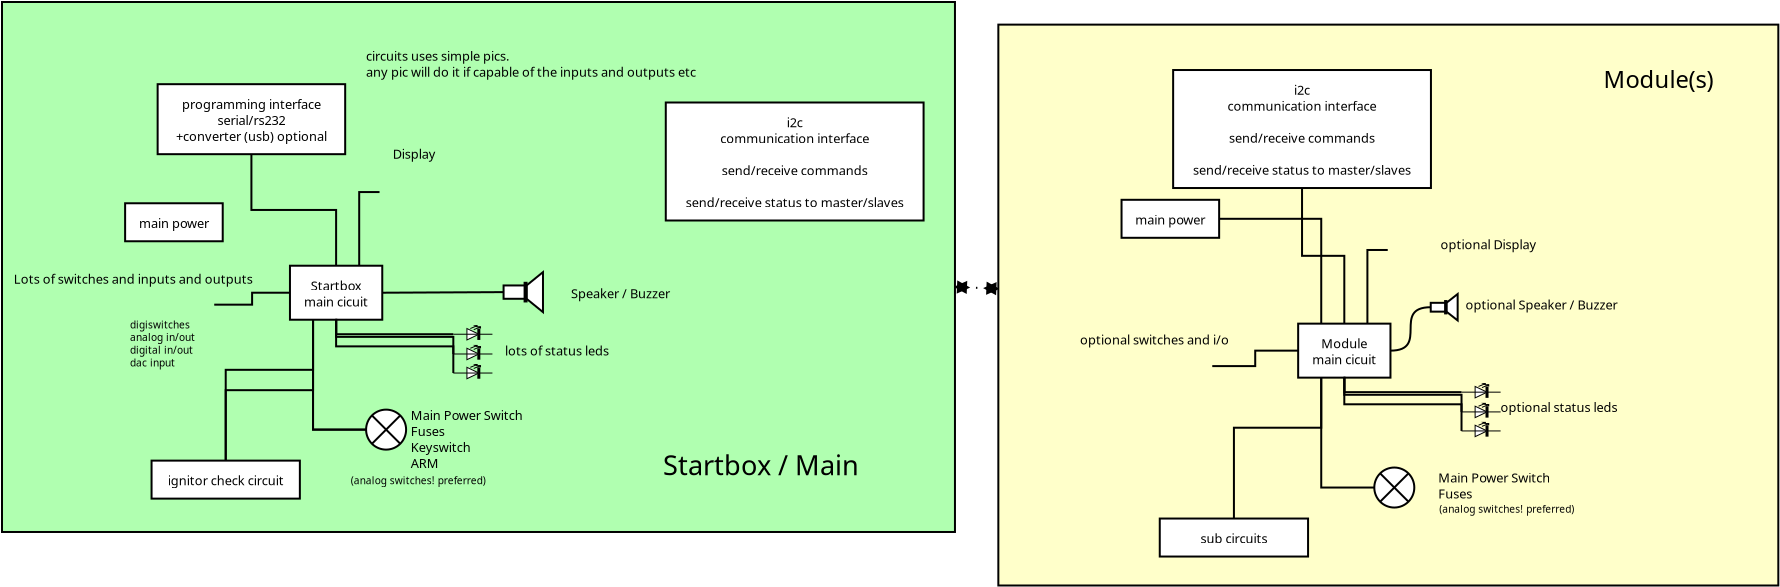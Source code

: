<?xml version="1.0" encoding="UTF-8"?>
<dia:diagram xmlns:dia="http://www.lysator.liu.se/~alla/dia/">
  <dia:layer name="Background" visible="true" active="true">
    <dia:group>
      <dia:object type="Standard - Line" version="0" id="O0">
        <dia:attribute name="obj_pos">
          <dia:point val="56.339,19.023"/>
        </dia:attribute>
        <dia:attribute name="obj_bb">
          <dia:rectangle val="56.227,18.625;58.52,19.508"/>
        </dia:attribute>
        <dia:attribute name="conn_endpoints">
          <dia:point val="56.339,19.023"/>
          <dia:point val="58.408,19.11"/>
        </dia:attribute>
        <dia:attribute name="numcp">
          <dia:int val="1"/>
        </dia:attribute>
        <dia:attribute name="start_arrow">
          <dia:enum val="11"/>
        </dia:attribute>
        <dia:attribute name="start_arrow_length">
          <dia:real val="0.5"/>
        </dia:attribute>
        <dia:attribute name="start_arrow_width">
          <dia:real val="0.5"/>
        </dia:attribute>
        <dia:attribute name="end_arrow">
          <dia:enum val="11"/>
        </dia:attribute>
        <dia:attribute name="end_arrow_length">
          <dia:real val="0.5"/>
        </dia:attribute>
        <dia:attribute name="end_arrow_width">
          <dia:real val="0.5"/>
        </dia:attribute>
      </dia:object>
      <dia:group>
        <dia:object type="Standard - Box" version="0" id="O1">
          <dia:attribute name="obj_pos">
            <dia:point val="8.64,4.775"/>
          </dia:attribute>
          <dia:attribute name="obj_bb">
            <dia:rectangle val="8.59,4.725;56.338,31.324"/>
          </dia:attribute>
          <dia:attribute name="elem_corner">
            <dia:point val="8.64,4.775"/>
          </dia:attribute>
          <dia:attribute name="elem_width">
            <dia:real val="47.648"/>
          </dia:attribute>
          <dia:attribute name="elem_height">
            <dia:real val="26.499"/>
          </dia:attribute>
          <dia:attribute name="border_width">
            <dia:real val="0.1"/>
          </dia:attribute>
          <dia:attribute name="inner_color">
            <dia:color val="#b0ffb0"/>
          </dia:attribute>
          <dia:attribute name="show_background">
            <dia:boolean val="true"/>
          </dia:attribute>
        </dia:object>
        <dia:object type="Flowchart - Box" version="0" id="O2">
          <dia:attribute name="obj_pos">
            <dia:point val="23.038,17.961"/>
          </dia:attribute>
          <dia:attribute name="obj_bb">
            <dia:rectangle val="22.988,17.911;27.703,20.711"/>
          </dia:attribute>
          <dia:attribute name="elem_corner">
            <dia:point val="23.038,17.961"/>
          </dia:attribute>
          <dia:attribute name="elem_width">
            <dia:real val="4.615"/>
          </dia:attribute>
          <dia:attribute name="elem_height">
            <dia:real val="2.7"/>
          </dia:attribute>
          <dia:attribute name="show_background">
            <dia:boolean val="true"/>
          </dia:attribute>
          <dia:attribute name="padding">
            <dia:real val="0.5"/>
          </dia:attribute>
          <dia:attribute name="text">
            <dia:composite type="text">
              <dia:attribute name="string">
                <dia:string>#Startbox
main cicuit#</dia:string>
              </dia:attribute>
              <dia:attribute name="font">
                <dia:font family="sans" style="0" name="Helvetica"/>
              </dia:attribute>
              <dia:attribute name="height">
                <dia:real val="0.8"/>
              </dia:attribute>
              <dia:attribute name="pos">
                <dia:point val="25.346,19.106"/>
              </dia:attribute>
              <dia:attribute name="color">
                <dia:color val="#000000"/>
              </dia:attribute>
              <dia:attribute name="alignment">
                <dia:enum val="1"/>
              </dia:attribute>
            </dia:composite>
          </dia:attribute>
        </dia:object>
        <dia:object type="Circuit - Speaker (European)" version="1" id="O3">
          <dia:attribute name="obj_pos">
            <dia:point val="33.719,18.281"/>
          </dia:attribute>
          <dia:attribute name="obj_bb">
            <dia:rectangle val="33.669,18.176;35.739,20.386"/>
          </dia:attribute>
          <dia:attribute name="meta">
            <dia:composite type="dict"/>
          </dia:attribute>
          <dia:attribute name="elem_corner">
            <dia:point val="33.719,18.281"/>
          </dia:attribute>
          <dia:attribute name="elem_width">
            <dia:real val="1.97"/>
          </dia:attribute>
          <dia:attribute name="elem_height">
            <dia:real val="2"/>
          </dia:attribute>
          <dia:attribute name="line_width">
            <dia:real val="0.1"/>
          </dia:attribute>
          <dia:attribute name="line_colour">
            <dia:color val="#000000"/>
          </dia:attribute>
          <dia:attribute name="fill_colour">
            <dia:color val="#ffffff"/>
          </dia:attribute>
          <dia:attribute name="show_background">
            <dia:boolean val="true"/>
          </dia:attribute>
          <dia:attribute name="line_style">
            <dia:enum val="0"/>
            <dia:real val="1"/>
          </dia:attribute>
          <dia:attribute name="flip_horizontal">
            <dia:boolean val="false"/>
          </dia:attribute>
          <dia:attribute name="flip_vertical">
            <dia:boolean val="false"/>
          </dia:attribute>
          <dia:attribute name="subscale">
            <dia:real val="1"/>
          </dia:attribute>
        </dia:object>
        <dia:group>
          <dia:object type="Electronic - led_display" version="1" id="O4">
            <dia:attribute name="obj_pos">
              <dia:point val="32.415,13.139"/>
            </dia:attribute>
            <dia:attribute name="obj_bb">
              <dia:rectangle val="32.365,13.089;33.683,15.19"/>
            </dia:attribute>
            <dia:attribute name="meta">
              <dia:composite type="dict"/>
            </dia:attribute>
            <dia:attribute name="elem_corner">
              <dia:point val="32.415,13.139"/>
            </dia:attribute>
            <dia:attribute name="elem_width">
              <dia:real val="1.218"/>
            </dia:attribute>
            <dia:attribute name="elem_height">
              <dia:real val="2"/>
            </dia:attribute>
            <dia:attribute name="line_width">
              <dia:real val="0.1"/>
            </dia:attribute>
            <dia:attribute name="line_colour">
              <dia:color val="#000000"/>
            </dia:attribute>
            <dia:attribute name="fill_colour">
              <dia:color val="#ffffff"/>
            </dia:attribute>
            <dia:attribute name="show_background">
              <dia:boolean val="true"/>
            </dia:attribute>
            <dia:attribute name="line_style">
              <dia:enum val="0"/>
              <dia:real val="1"/>
            </dia:attribute>
            <dia:attribute name="flip_horizontal">
              <dia:boolean val="false"/>
            </dia:attribute>
            <dia:attribute name="flip_vertical">
              <dia:boolean val="false"/>
            </dia:attribute>
            <dia:attribute name="subscale">
              <dia:real val="1"/>
            </dia:attribute>
          </dia:object>
          <dia:object type="Electronic - led_display" version="1" id="O5">
            <dia:attribute name="obj_pos">
              <dia:point val="30.963,13.139"/>
            </dia:attribute>
            <dia:attribute name="obj_bb">
              <dia:rectangle val="30.913,13.089;32.231,15.19"/>
            </dia:attribute>
            <dia:attribute name="meta">
              <dia:composite type="dict"/>
            </dia:attribute>
            <dia:attribute name="elem_corner">
              <dia:point val="30.963,13.139"/>
            </dia:attribute>
            <dia:attribute name="elem_width">
              <dia:real val="1.218"/>
            </dia:attribute>
            <dia:attribute name="elem_height">
              <dia:real val="2.0"/>
            </dia:attribute>
            <dia:attribute name="line_width">
              <dia:real val="0.1"/>
            </dia:attribute>
            <dia:attribute name="line_colour">
              <dia:color val="#000000"/>
            </dia:attribute>
            <dia:attribute name="fill_colour">
              <dia:color val="#ffffff"/>
            </dia:attribute>
            <dia:attribute name="show_background">
              <dia:boolean val="true"/>
            </dia:attribute>
            <dia:attribute name="line_style">
              <dia:enum val="0"/>
              <dia:real val="1"/>
            </dia:attribute>
            <dia:attribute name="flip_horizontal">
              <dia:boolean val="false"/>
            </dia:attribute>
            <dia:attribute name="flip_vertical">
              <dia:boolean val="false"/>
            </dia:attribute>
            <dia:attribute name="subscale">
              <dia:real val="1"/>
            </dia:attribute>
          </dia:object>
          <dia:object type="Electronic - led_display" version="1" id="O6">
            <dia:attribute name="obj_pos">
              <dia:point val="28.925,13.139"/>
            </dia:attribute>
            <dia:attribute name="obj_bb">
              <dia:rectangle val="28.875,13.089;30.194,15.19"/>
            </dia:attribute>
            <dia:attribute name="meta">
              <dia:composite type="dict"/>
            </dia:attribute>
            <dia:attribute name="elem_corner">
              <dia:point val="28.925,13.139"/>
            </dia:attribute>
            <dia:attribute name="elem_width">
              <dia:real val="1.218"/>
            </dia:attribute>
            <dia:attribute name="elem_height">
              <dia:real val="2"/>
            </dia:attribute>
            <dia:attribute name="line_width">
              <dia:real val="0.1"/>
            </dia:attribute>
            <dia:attribute name="line_colour">
              <dia:color val="#000000"/>
            </dia:attribute>
            <dia:attribute name="fill_colour">
              <dia:color val="#ffffff"/>
            </dia:attribute>
            <dia:attribute name="show_background">
              <dia:boolean val="true"/>
            </dia:attribute>
            <dia:attribute name="line_style">
              <dia:enum val="0"/>
              <dia:real val="1"/>
            </dia:attribute>
            <dia:attribute name="flip_horizontal">
              <dia:boolean val="false"/>
            </dia:attribute>
            <dia:attribute name="flip_vertical">
              <dia:boolean val="false"/>
            </dia:attribute>
            <dia:attribute name="subscale">
              <dia:real val="1"/>
            </dia:attribute>
          </dia:object>
          <dia:object type="Electronic - led_display" version="1" id="O7">
            <dia:attribute name="obj_pos">
              <dia:point val="27.458,13.162"/>
            </dia:attribute>
            <dia:attribute name="obj_bb">
              <dia:rectangle val="27.408,13.113;28.726,15.213"/>
            </dia:attribute>
            <dia:attribute name="meta">
              <dia:composite type="dict"/>
            </dia:attribute>
            <dia:attribute name="elem_corner">
              <dia:point val="27.458,13.162"/>
            </dia:attribute>
            <dia:attribute name="elem_width">
              <dia:real val="1.218"/>
            </dia:attribute>
            <dia:attribute name="elem_height">
              <dia:real val="2.0"/>
            </dia:attribute>
            <dia:attribute name="line_width">
              <dia:real val="0.1"/>
            </dia:attribute>
            <dia:attribute name="line_colour">
              <dia:color val="#000000"/>
            </dia:attribute>
            <dia:attribute name="fill_colour">
              <dia:color val="#ffffff"/>
            </dia:attribute>
            <dia:attribute name="show_background">
              <dia:boolean val="true"/>
            </dia:attribute>
            <dia:attribute name="line_style">
              <dia:enum val="0"/>
              <dia:real val="1"/>
            </dia:attribute>
            <dia:attribute name="flip_horizontal">
              <dia:boolean val="false"/>
            </dia:attribute>
            <dia:attribute name="flip_vertical">
              <dia:boolean val="false"/>
            </dia:attribute>
            <dia:attribute name="subscale">
              <dia:real val="1"/>
            </dia:attribute>
          </dia:object>
        </dia:group>
        <dia:object type="Standard - ZigZagLine" version="1" id="O8">
          <dia:attribute name="obj_pos">
            <dia:point val="26.5,17.961"/>
          </dia:attribute>
          <dia:attribute name="obj_bb">
            <dia:rectangle val="26.45,14.213;27.517,18.011"/>
          </dia:attribute>
          <dia:attribute name="orth_points">
            <dia:point val="26.5,17.961"/>
            <dia:point val="26.5,14.278"/>
            <dia:point val="27.467,14.278"/>
            <dia:point val="27.467,14.262"/>
          </dia:attribute>
          <dia:attribute name="orth_orient">
            <dia:enum val="1"/>
            <dia:enum val="0"/>
            <dia:enum val="1"/>
          </dia:attribute>
          <dia:attribute name="autorouting">
            <dia:boolean val="false"/>
          </dia:attribute>
          <dia:connections>
            <dia:connection handle="0" to="O2" connection="3"/>
          </dia:connections>
        </dia:object>
        <dia:object type="Standard - BezierLine" version="0" id="O9">
          <dia:attribute name="obj_pos">
            <dia:point val="33.719,19.281"/>
          </dia:attribute>
          <dia:attribute name="obj_bb">
            <dia:rectangle val="27.603,19.231;33.769,19.361"/>
          </dia:attribute>
          <dia:attribute name="bez_points">
            <dia:point val="33.719,19.281"/>
            <dia:point val="31.739,19.281"/>
            <dia:point val="29.634,19.311"/>
            <dia:point val="27.653,19.311"/>
          </dia:attribute>
          <dia:attribute name="corner_types">
            <dia:enum val="0"/>
            <dia:enum val="0"/>
          </dia:attribute>
          <dia:connections>
            <dia:connection handle="0" to="O3" connection="2"/>
            <dia:connection handle="3" to="O2" connection="8"/>
          </dia:connections>
        </dia:object>
        <dia:group>
          <dia:object type="Circuit - Horizontal Led (European)" version="1" id="O10">
            <dia:attribute name="obj_pos">
              <dia:point val="31.206,20.959"/>
            </dia:attribute>
            <dia:attribute name="obj_bb">
              <dia:rectangle val="31.206,20.923;33.161,21.711"/>
            </dia:attribute>
            <dia:attribute name="meta">
              <dia:composite type="dict"/>
            </dia:attribute>
            <dia:attribute name="elem_corner">
              <dia:point val="31.206,20.959"/>
            </dia:attribute>
            <dia:attribute name="elem_width">
              <dia:real val="1.955"/>
            </dia:attribute>
            <dia:attribute name="elem_height">
              <dia:real val="0.713"/>
            </dia:attribute>
            <dia:attribute name="line_width">
              <dia:real val="0.05"/>
            </dia:attribute>
            <dia:attribute name="line_colour">
              <dia:color val="#000000"/>
            </dia:attribute>
            <dia:attribute name="fill_colour">
              <dia:color val="#ffffff"/>
            </dia:attribute>
            <dia:attribute name="show_background">
              <dia:boolean val="true"/>
            </dia:attribute>
            <dia:attribute name="line_style">
              <dia:enum val="0"/>
              <dia:real val="1"/>
            </dia:attribute>
            <dia:attribute name="flip_horizontal">
              <dia:boolean val="false"/>
            </dia:attribute>
            <dia:attribute name="flip_vertical">
              <dia:boolean val="false"/>
            </dia:attribute>
            <dia:attribute name="subscale">
              <dia:real val="1"/>
            </dia:attribute>
          </dia:object>
          <dia:object type="Circuit - Horizontal Led (European)" version="1" id="O11">
            <dia:attribute name="obj_pos">
              <dia:point val="31.206,21.947"/>
            </dia:attribute>
            <dia:attribute name="obj_bb">
              <dia:rectangle val="31.206,21.912;33.161,22.7"/>
            </dia:attribute>
            <dia:attribute name="meta">
              <dia:composite type="dict"/>
            </dia:attribute>
            <dia:attribute name="elem_corner">
              <dia:point val="31.206,21.947"/>
            </dia:attribute>
            <dia:attribute name="elem_width">
              <dia:real val="1.955"/>
            </dia:attribute>
            <dia:attribute name="elem_height">
              <dia:real val="0.713"/>
            </dia:attribute>
            <dia:attribute name="line_width">
              <dia:real val="0.05"/>
            </dia:attribute>
            <dia:attribute name="line_colour">
              <dia:color val="#000000"/>
            </dia:attribute>
            <dia:attribute name="fill_colour">
              <dia:color val="#ffffff"/>
            </dia:attribute>
            <dia:attribute name="show_background">
              <dia:boolean val="true"/>
            </dia:attribute>
            <dia:attribute name="line_style">
              <dia:enum val="0"/>
              <dia:real val="1"/>
            </dia:attribute>
            <dia:attribute name="flip_horizontal">
              <dia:boolean val="false"/>
            </dia:attribute>
            <dia:attribute name="flip_vertical">
              <dia:boolean val="false"/>
            </dia:attribute>
            <dia:attribute name="subscale">
              <dia:real val="1"/>
            </dia:attribute>
          </dia:object>
          <dia:object type="Circuit - Horizontal Led (European)" version="1" id="O12">
            <dia:attribute name="obj_pos">
              <dia:point val="31.206,22.899"/>
            </dia:attribute>
            <dia:attribute name="obj_bb">
              <dia:rectangle val="31.206,22.863;33.161,23.651"/>
            </dia:attribute>
            <dia:attribute name="meta">
              <dia:composite type="dict"/>
            </dia:attribute>
            <dia:attribute name="elem_corner">
              <dia:point val="31.206,22.899"/>
            </dia:attribute>
            <dia:attribute name="elem_width">
              <dia:real val="1.955"/>
            </dia:attribute>
            <dia:attribute name="elem_height">
              <dia:real val="0.713"/>
            </dia:attribute>
            <dia:attribute name="line_width">
              <dia:real val="0.05"/>
            </dia:attribute>
            <dia:attribute name="line_colour">
              <dia:color val="#000000"/>
            </dia:attribute>
            <dia:attribute name="fill_colour">
              <dia:color val="#ffffff"/>
            </dia:attribute>
            <dia:attribute name="show_background">
              <dia:boolean val="true"/>
            </dia:attribute>
            <dia:attribute name="line_style">
              <dia:enum val="0"/>
              <dia:real val="1"/>
            </dia:attribute>
            <dia:attribute name="flip_horizontal">
              <dia:boolean val="false"/>
            </dia:attribute>
            <dia:attribute name="flip_vertical">
              <dia:boolean val="false"/>
            </dia:attribute>
            <dia:attribute name="subscale">
              <dia:real val="1"/>
            </dia:attribute>
          </dia:object>
        </dia:group>
        <dia:object type="Standard - ZigZagLine" version="1" id="O13">
          <dia:attribute name="obj_pos">
            <dia:point val="25.346,20.661"/>
          </dia:attribute>
          <dia:attribute name="obj_bb">
            <dia:rectangle val="25.296,20.611;31.256,22.425"/>
          </dia:attribute>
          <dia:attribute name="orth_points">
            <dia:point val="25.346,20.661"/>
            <dia:point val="25.346,21.518"/>
            <dia:point val="31.206,21.518"/>
            <dia:point val="31.206,22.375"/>
          </dia:attribute>
          <dia:attribute name="orth_orient">
            <dia:enum val="1"/>
            <dia:enum val="0"/>
            <dia:enum val="1"/>
          </dia:attribute>
          <dia:attribute name="autorouting">
            <dia:boolean val="true"/>
          </dia:attribute>
          <dia:connections>
            <dia:connection handle="0" to="O2" connection="13"/>
          </dia:connections>
        </dia:object>
        <dia:object type="Standard - ZigZagLine" version="1" id="O14">
          <dia:attribute name="obj_pos">
            <dia:point val="25.346,20.661"/>
          </dia:attribute>
          <dia:attribute name="obj_bb">
            <dia:rectangle val="25.296,20.611;31.256,21.436"/>
          </dia:attribute>
          <dia:attribute name="orth_points">
            <dia:point val="25.346,20.661"/>
            <dia:point val="25.354,20.661"/>
            <dia:point val="25.354,21.386"/>
            <dia:point val="31.206,21.386"/>
          </dia:attribute>
          <dia:attribute name="orth_orient">
            <dia:enum val="0"/>
            <dia:enum val="1"/>
            <dia:enum val="0"/>
          </dia:attribute>
          <dia:attribute name="autorouting">
            <dia:boolean val="false"/>
          </dia:attribute>
          <dia:connections>
            <dia:connection handle="0" to="O2" connection="13"/>
          </dia:connections>
        </dia:object>
        <dia:object type="Standard - ZigZagLine" version="1" id="O15">
          <dia:attribute name="obj_pos">
            <dia:point val="25.346,20.661"/>
          </dia:attribute>
          <dia:attribute name="obj_bb">
            <dia:rectangle val="25.296,20.611;31.256,23.376"/>
          </dia:attribute>
          <dia:attribute name="orth_points">
            <dia:point val="25.346,20.661"/>
            <dia:point val="25.346,21.994"/>
            <dia:point val="31.206,21.994"/>
            <dia:point val="31.206,23.326"/>
          </dia:attribute>
          <dia:attribute name="orth_orient">
            <dia:enum val="1"/>
            <dia:enum val="0"/>
            <dia:enum val="1"/>
          </dia:attribute>
          <dia:attribute name="autorouting">
            <dia:boolean val="true"/>
          </dia:attribute>
          <dia:connections>
            <dia:connection handle="0" to="O2" connection="13"/>
          </dia:connections>
        </dia:object>
        <dia:object type="Standard - Text" version="1" id="O16">
          <dia:attribute name="obj_pos">
            <dia:point val="28.174,12.616"/>
          </dia:attribute>
          <dia:attribute name="obj_bb">
            <dia:rectangle val="28.174,12.021;30.534,12.766"/>
          </dia:attribute>
          <dia:attribute name="text">
            <dia:composite type="text">
              <dia:attribute name="string">
                <dia:string>#Display#</dia:string>
              </dia:attribute>
              <dia:attribute name="font">
                <dia:font family="sans" style="0" name="Helvetica"/>
              </dia:attribute>
              <dia:attribute name="height">
                <dia:real val="0.8"/>
              </dia:attribute>
              <dia:attribute name="pos">
                <dia:point val="28.174,12.616"/>
              </dia:attribute>
              <dia:attribute name="color">
                <dia:color val="#000000"/>
              </dia:attribute>
              <dia:attribute name="alignment">
                <dia:enum val="0"/>
              </dia:attribute>
            </dia:composite>
          </dia:attribute>
          <dia:attribute name="valign">
            <dia:enum val="3"/>
          </dia:attribute>
        </dia:object>
        <dia:object type="Standard - Text" version="1" id="O17">
          <dia:attribute name="obj_pos">
            <dia:point val="37.091,19.589"/>
          </dia:attribute>
          <dia:attribute name="obj_bb">
            <dia:rectangle val="37.091,18.994;42.491,19.739"/>
          </dia:attribute>
          <dia:attribute name="text">
            <dia:composite type="text">
              <dia:attribute name="string">
                <dia:string>#Speaker / Buzzer#</dia:string>
              </dia:attribute>
              <dia:attribute name="font">
                <dia:font family="sans" style="0" name="Helvetica"/>
              </dia:attribute>
              <dia:attribute name="height">
                <dia:real val="0.8"/>
              </dia:attribute>
              <dia:attribute name="pos">
                <dia:point val="37.091,19.589"/>
              </dia:attribute>
              <dia:attribute name="color">
                <dia:color val="#000000"/>
              </dia:attribute>
              <dia:attribute name="alignment">
                <dia:enum val="0"/>
              </dia:attribute>
            </dia:composite>
          </dia:attribute>
          <dia:attribute name="valign">
            <dia:enum val="3"/>
          </dia:attribute>
        </dia:object>
        <dia:object type="Standard - Text" version="1" id="O18">
          <dia:attribute name="obj_pos">
            <dia:point val="33.79,22.451"/>
          </dia:attribute>
          <dia:attribute name="obj_bb">
            <dia:rectangle val="33.79,21.856;39.443,22.601"/>
          </dia:attribute>
          <dia:attribute name="text">
            <dia:composite type="text">
              <dia:attribute name="string">
                <dia:string>#lots of status leds#</dia:string>
              </dia:attribute>
              <dia:attribute name="font">
                <dia:font family="sans" style="0" name="Helvetica"/>
              </dia:attribute>
              <dia:attribute name="height">
                <dia:real val="0.8"/>
              </dia:attribute>
              <dia:attribute name="pos">
                <dia:point val="33.79,22.451"/>
              </dia:attribute>
              <dia:attribute name="color">
                <dia:color val="#000000"/>
              </dia:attribute>
              <dia:attribute name="alignment">
                <dia:enum val="0"/>
              </dia:attribute>
            </dia:composite>
          </dia:attribute>
          <dia:attribute name="valign">
            <dia:enum val="3"/>
          </dia:attribute>
        </dia:object>
        <dia:object type="Electronic - port_in" version="1" id="O19">
          <dia:attribute name="obj_pos">
            <dia:point val="15.018,19.379"/>
          </dia:attribute>
          <dia:attribute name="obj_bb">
            <dia:rectangle val="14.968,19.329;19.251,20.487"/>
          </dia:attribute>
          <dia:attribute name="meta">
            <dia:composite type="dict"/>
          </dia:attribute>
          <dia:attribute name="elem_corner">
            <dia:point val="15.018,19.379"/>
          </dia:attribute>
          <dia:attribute name="elem_width">
            <dia:real val="4.233"/>
          </dia:attribute>
          <dia:attribute name="elem_height">
            <dia:real val="1.058"/>
          </dia:attribute>
          <dia:attribute name="line_width">
            <dia:real val="0.1"/>
          </dia:attribute>
          <dia:attribute name="line_colour">
            <dia:color val="#000000"/>
          </dia:attribute>
          <dia:attribute name="fill_colour">
            <dia:color val="#ffffff"/>
          </dia:attribute>
          <dia:attribute name="show_background">
            <dia:boolean val="true"/>
          </dia:attribute>
          <dia:attribute name="line_style">
            <dia:enum val="0"/>
            <dia:real val="1"/>
          </dia:attribute>
          <dia:attribute name="flip_horizontal">
            <dia:boolean val="false"/>
          </dia:attribute>
          <dia:attribute name="flip_vertical">
            <dia:boolean val="false"/>
          </dia:attribute>
          <dia:attribute name="subscale">
            <dia:real val="1"/>
          </dia:attribute>
        </dia:object>
        <dia:object type="Standard - Text" version="1" id="O20">
          <dia:attribute name="obj_pos">
            <dia:point val="9.233,18.866"/>
          </dia:attribute>
          <dia:attribute name="obj_bb">
            <dia:rectangle val="9.233,18.271;21.985,19.017"/>
          </dia:attribute>
          <dia:attribute name="text">
            <dia:composite type="text">
              <dia:attribute name="string">
                <dia:string>#Lots of switches and inputs and outputs#</dia:string>
              </dia:attribute>
              <dia:attribute name="font">
                <dia:font family="sans" style="0" name="Helvetica"/>
              </dia:attribute>
              <dia:attribute name="height">
                <dia:real val="0.8"/>
              </dia:attribute>
              <dia:attribute name="pos">
                <dia:point val="9.233,18.866"/>
              </dia:attribute>
              <dia:attribute name="color">
                <dia:color val="#000000"/>
              </dia:attribute>
              <dia:attribute name="alignment">
                <dia:enum val="0"/>
              </dia:attribute>
            </dia:composite>
          </dia:attribute>
          <dia:attribute name="valign">
            <dia:enum val="3"/>
          </dia:attribute>
        </dia:object>
        <dia:object type="Standard - ZigZagLine" version="1" id="O21">
          <dia:attribute name="obj_pos">
            <dia:point val="19.251,19.908"/>
          </dia:attribute>
          <dia:attribute name="obj_bb">
            <dia:rectangle val="19.201,19.261;23.088,19.958"/>
          </dia:attribute>
          <dia:attribute name="orth_points">
            <dia:point val="19.251,19.908"/>
            <dia:point val="21.145,19.908"/>
            <dia:point val="21.145,19.311"/>
            <dia:point val="23.038,19.311"/>
          </dia:attribute>
          <dia:attribute name="orth_orient">
            <dia:enum val="0"/>
            <dia:enum val="1"/>
            <dia:enum val="0"/>
          </dia:attribute>
          <dia:attribute name="autorouting">
            <dia:boolean val="true"/>
          </dia:attribute>
          <dia:connections>
            <dia:connection handle="0" to="O19" connection="0"/>
            <dia:connection handle="1" to="O2" connection="7"/>
          </dia:connections>
        </dia:object>
        <dia:object type="Flowchart - Box" version="0" id="O22">
          <dia:attribute name="obj_pos">
            <dia:point val="16.118,27.706"/>
          </dia:attribute>
          <dia:attribute name="obj_bb">
            <dia:rectangle val="16.068,27.656;23.583,29.656"/>
          </dia:attribute>
          <dia:attribute name="elem_corner">
            <dia:point val="16.118,27.706"/>
          </dia:attribute>
          <dia:attribute name="elem_width">
            <dia:real val="7.415"/>
          </dia:attribute>
          <dia:attribute name="elem_height">
            <dia:real val="1.9"/>
          </dia:attribute>
          <dia:attribute name="show_background">
            <dia:boolean val="true"/>
          </dia:attribute>
          <dia:attribute name="padding">
            <dia:real val="0.5"/>
          </dia:attribute>
          <dia:attribute name="text">
            <dia:composite type="text">
              <dia:attribute name="string">
                <dia:string>#ignitor check circuit#</dia:string>
              </dia:attribute>
              <dia:attribute name="font">
                <dia:font family="sans" style="0" name="Helvetica"/>
              </dia:attribute>
              <dia:attribute name="height">
                <dia:real val="0.8"/>
              </dia:attribute>
              <dia:attribute name="pos">
                <dia:point val="19.826,28.851"/>
              </dia:attribute>
              <dia:attribute name="color">
                <dia:color val="#000000"/>
              </dia:attribute>
              <dia:attribute name="alignment">
                <dia:enum val="1"/>
              </dia:attribute>
            </dia:composite>
          </dia:attribute>
        </dia:object>
        <dia:object type="Standard - ZigZagLine" version="1" id="O23">
          <dia:attribute name="obj_pos">
            <dia:point val="24.192,20.661"/>
          </dia:attribute>
          <dia:attribute name="obj_bb">
            <dia:rectangle val="19.776,20.611;24.242,27.756"/>
          </dia:attribute>
          <dia:attribute name="orth_points">
            <dia:point val="24.192,20.661"/>
            <dia:point val="24.192,23.166"/>
            <dia:point val="19.826,23.166"/>
            <dia:point val="19.826,27.706"/>
          </dia:attribute>
          <dia:attribute name="orth_orient">
            <dia:enum val="1"/>
            <dia:enum val="0"/>
            <dia:enum val="1"/>
          </dia:attribute>
          <dia:attribute name="autorouting">
            <dia:boolean val="false"/>
          </dia:attribute>
          <dia:connections>
            <dia:connection handle="0" to="O2" connection="12"/>
            <dia:connection handle="1" to="O22" connection="2"/>
          </dia:connections>
        </dia:object>
        <dia:object type="Flowchart - Box" version="0" id="O24">
          <dia:attribute name="obj_pos">
            <dia:point val="14.796,14.838"/>
          </dia:attribute>
          <dia:attribute name="obj_bb">
            <dia:rectangle val="14.746,14.788;19.726,16.788"/>
          </dia:attribute>
          <dia:attribute name="elem_corner">
            <dia:point val="14.796,14.838"/>
          </dia:attribute>
          <dia:attribute name="elem_width">
            <dia:real val="4.88"/>
          </dia:attribute>
          <dia:attribute name="elem_height">
            <dia:real val="1.9"/>
          </dia:attribute>
          <dia:attribute name="show_background">
            <dia:boolean val="true"/>
          </dia:attribute>
          <dia:attribute name="padding">
            <dia:real val="0.5"/>
          </dia:attribute>
          <dia:attribute name="text">
            <dia:composite type="text">
              <dia:attribute name="string">
                <dia:string>#main power#</dia:string>
              </dia:attribute>
              <dia:attribute name="font">
                <dia:font family="sans" style="0" name="Helvetica"/>
              </dia:attribute>
              <dia:attribute name="height">
                <dia:real val="0.8"/>
              </dia:attribute>
              <dia:attribute name="pos">
                <dia:point val="17.236,15.983"/>
              </dia:attribute>
              <dia:attribute name="color">
                <dia:color val="#000000"/>
              </dia:attribute>
              <dia:attribute name="alignment">
                <dia:enum val="1"/>
              </dia:attribute>
            </dia:composite>
          </dia:attribute>
        </dia:object>
        <dia:object type="Standard - ZigZagLine" version="1" id="O25">
          <dia:attribute name="obj_pos">
            <dia:point val="19.676,15.788"/>
          </dia:attribute>
          <dia:attribute name="obj_bb">
            <dia:rectangle val="19.626,15.738;24.242,18.011"/>
          </dia:attribute>
          <dia:attribute name="orth_points">
            <dia:point val="19.676,15.788"/>
            <dia:point val="24.192,15.788"/>
            <dia:point val="24.192,17.961"/>
          </dia:attribute>
          <dia:attribute name="orth_orient">
            <dia:enum val="0"/>
            <dia:enum val="1"/>
          </dia:attribute>
          <dia:attribute name="autorouting">
            <dia:boolean val="true"/>
          </dia:attribute>
          <dia:connections>
            <dia:connection handle="0" to="O24" connection="8"/>
            <dia:connection handle="1" to="O2" connection="1"/>
          </dia:connections>
        </dia:object>
        <dia:object type="Standard - Text" version="1" id="O26">
          <dia:attribute name="obj_pos">
            <dia:point val="26.837,7.716"/>
          </dia:attribute>
          <dia:attribute name="obj_bb">
            <dia:rectangle val="26.837,7.121;44.882,9.466"/>
          </dia:attribute>
          <dia:attribute name="text">
            <dia:composite type="text">
              <dia:attribute name="string">
                <dia:string>#circuits uses simple pics.
any pic will do it if capable of the inputs and outputs etc
#</dia:string>
              </dia:attribute>
              <dia:attribute name="font">
                <dia:font family="sans" style="0" name="Helvetica"/>
              </dia:attribute>
              <dia:attribute name="height">
                <dia:real val="0.8"/>
              </dia:attribute>
              <dia:attribute name="pos">
                <dia:point val="26.837,7.716"/>
              </dia:attribute>
              <dia:attribute name="color">
                <dia:color val="#000000"/>
              </dia:attribute>
              <dia:attribute name="alignment">
                <dia:enum val="0"/>
              </dia:attribute>
            </dia:composite>
          </dia:attribute>
          <dia:attribute name="valign">
            <dia:enum val="3"/>
          </dia:attribute>
        </dia:object>
        <dia:object type="Flowchart - Summing Junction" version="1" id="O27">
          <dia:attribute name="obj_pos">
            <dia:point val="26.845,25.156"/>
          </dia:attribute>
          <dia:attribute name="obj_bb">
            <dia:rectangle val="26.795,25.106;28.895,27.206"/>
          </dia:attribute>
          <dia:attribute name="meta">
            <dia:composite type="dict"/>
          </dia:attribute>
          <dia:attribute name="elem_corner">
            <dia:point val="26.845,25.156"/>
          </dia:attribute>
          <dia:attribute name="elem_width">
            <dia:real val="2"/>
          </dia:attribute>
          <dia:attribute name="elem_height">
            <dia:real val="2"/>
          </dia:attribute>
          <dia:attribute name="line_width">
            <dia:real val="0.1"/>
          </dia:attribute>
          <dia:attribute name="line_colour">
            <dia:color val="#000000"/>
          </dia:attribute>
          <dia:attribute name="fill_colour">
            <dia:color val="#ffffff"/>
          </dia:attribute>
          <dia:attribute name="show_background">
            <dia:boolean val="true"/>
          </dia:attribute>
          <dia:attribute name="line_style">
            <dia:enum val="0"/>
            <dia:real val="1"/>
          </dia:attribute>
          <dia:attribute name="flip_horizontal">
            <dia:boolean val="false"/>
          </dia:attribute>
          <dia:attribute name="flip_vertical">
            <dia:boolean val="false"/>
          </dia:attribute>
          <dia:attribute name="subscale">
            <dia:real val="1"/>
          </dia:attribute>
        </dia:object>
        <dia:object type="Standard - Text" version="1" id="O28">
          <dia:attribute name="obj_pos">
            <dia:point val="29.08,25.674"/>
          </dia:attribute>
          <dia:attribute name="obj_bb">
            <dia:rectangle val="29.08,25.079;35.063,28.224"/>
          </dia:attribute>
          <dia:attribute name="text">
            <dia:composite type="text">
              <dia:attribute name="string">
                <dia:string>#Main Power Switch
Fuses
Keyswitch
ARM#</dia:string>
              </dia:attribute>
              <dia:attribute name="font">
                <dia:font family="sans" style="0" name="Helvetica"/>
              </dia:attribute>
              <dia:attribute name="height">
                <dia:real val="0.8"/>
              </dia:attribute>
              <dia:attribute name="pos">
                <dia:point val="29.08,25.674"/>
              </dia:attribute>
              <dia:attribute name="color">
                <dia:color val="#000000"/>
              </dia:attribute>
              <dia:attribute name="alignment">
                <dia:enum val="0"/>
              </dia:attribute>
            </dia:composite>
          </dia:attribute>
          <dia:attribute name="valign">
            <dia:enum val="3"/>
          </dia:attribute>
        </dia:object>
        <dia:object type="Standard - Text" version="1" id="O29">
          <dia:attribute name="obj_pos">
            <dia:point val="26.081,28.891"/>
          </dia:attribute>
          <dia:attribute name="obj_bb">
            <dia:rectangle val="26.081,28.421;33.271,29.011"/>
          </dia:attribute>
          <dia:attribute name="text">
            <dia:composite type="text">
              <dia:attribute name="string">
                <dia:string>#(analog switches! preferred)#</dia:string>
              </dia:attribute>
              <dia:attribute name="font">
                <dia:font family="sans" style="0" name="Helvetica"/>
              </dia:attribute>
              <dia:attribute name="height">
                <dia:real val="0.635"/>
              </dia:attribute>
              <dia:attribute name="pos">
                <dia:point val="26.081,28.891"/>
              </dia:attribute>
              <dia:attribute name="color">
                <dia:color val="#000000"/>
              </dia:attribute>
              <dia:attribute name="alignment">
                <dia:enum val="0"/>
              </dia:attribute>
            </dia:composite>
          </dia:attribute>
          <dia:attribute name="valign">
            <dia:enum val="3"/>
          </dia:attribute>
        </dia:object>
        <dia:object type="Standard - Text" version="1" id="O30">
          <dia:attribute name="obj_pos">
            <dia:point val="15.04,21.094"/>
          </dia:attribute>
          <dia:attribute name="obj_bb">
            <dia:rectangle val="15.04,20.624;18.383,23.119"/>
          </dia:attribute>
          <dia:attribute name="text">
            <dia:composite type="text">
              <dia:attribute name="string">
                <dia:string>#digiswitches
analog in/out
digital in/out
dac input#</dia:string>
              </dia:attribute>
              <dia:attribute name="font">
                <dia:font family="sans" style="0" name="Helvetica"/>
              </dia:attribute>
              <dia:attribute name="height">
                <dia:real val="0.635"/>
              </dia:attribute>
              <dia:attribute name="pos">
                <dia:point val="15.04,21.094"/>
              </dia:attribute>
              <dia:attribute name="color">
                <dia:color val="#000000"/>
              </dia:attribute>
              <dia:attribute name="alignment">
                <dia:enum val="0"/>
              </dia:attribute>
            </dia:composite>
          </dia:attribute>
          <dia:attribute name="valign">
            <dia:enum val="3"/>
          </dia:attribute>
        </dia:object>
        <dia:object type="Standard - ZigZagLine" version="1" id="O31">
          <dia:attribute name="obj_pos">
            <dia:point val="24.192,20.661"/>
          </dia:attribute>
          <dia:attribute name="obj_bb">
            <dia:rectangle val="24.142,20.611;26.895,26.206"/>
          </dia:attribute>
          <dia:attribute name="orth_points">
            <dia:point val="24.192,20.661"/>
            <dia:point val="24.192,26.156"/>
            <dia:point val="26.845,26.156"/>
          </dia:attribute>
          <dia:attribute name="orth_orient">
            <dia:enum val="1"/>
            <dia:enum val="0"/>
          </dia:attribute>
          <dia:attribute name="autorouting">
            <dia:boolean val="true"/>
          </dia:attribute>
          <dia:connections>
            <dia:connection handle="0" to="O2" connection="12"/>
            <dia:connection handle="1" to="O27" connection="0"/>
          </dia:connections>
        </dia:object>
        <dia:object type="Flowchart - Box" version="0" id="O32">
          <dia:attribute name="obj_pos">
            <dia:point val="16.422,8.884"/>
          </dia:attribute>
          <dia:attribute name="obj_bb">
            <dia:rectangle val="16.372,8.834;25.85,12.434"/>
          </dia:attribute>
          <dia:attribute name="elem_corner">
            <dia:point val="16.422,8.884"/>
          </dia:attribute>
          <dia:attribute name="elem_width">
            <dia:real val="9.377"/>
          </dia:attribute>
          <dia:attribute name="elem_height">
            <dia:real val="3.5"/>
          </dia:attribute>
          <dia:attribute name="show_background">
            <dia:boolean val="true"/>
          </dia:attribute>
          <dia:attribute name="padding">
            <dia:real val="0.5"/>
          </dia:attribute>
          <dia:attribute name="text">
            <dia:composite type="text">
              <dia:attribute name="string">
                <dia:string>#programming interface
serial/rs232
+converter (usb) optional#</dia:string>
              </dia:attribute>
              <dia:attribute name="font">
                <dia:font family="sans" style="0" name="Helvetica"/>
              </dia:attribute>
              <dia:attribute name="height">
                <dia:real val="0.8"/>
              </dia:attribute>
              <dia:attribute name="pos">
                <dia:point val="21.111,10.029"/>
              </dia:attribute>
              <dia:attribute name="color">
                <dia:color val="#000000"/>
              </dia:attribute>
              <dia:attribute name="alignment">
                <dia:enum val="1"/>
              </dia:attribute>
            </dia:composite>
          </dia:attribute>
        </dia:object>
        <dia:object type="Standard - ZigZagLine" version="1" id="O33">
          <dia:attribute name="obj_pos">
            <dia:point val="21.111,12.384"/>
          </dia:attribute>
          <dia:attribute name="obj_bb">
            <dia:rectangle val="21.061,12.334;25.396,18.011"/>
          </dia:attribute>
          <dia:attribute name="orth_points">
            <dia:point val="21.111,12.384"/>
            <dia:point val="21.111,15.173"/>
            <dia:point val="25.346,15.173"/>
            <dia:point val="25.346,17.961"/>
          </dia:attribute>
          <dia:attribute name="orth_orient">
            <dia:enum val="1"/>
            <dia:enum val="0"/>
            <dia:enum val="1"/>
          </dia:attribute>
          <dia:attribute name="autorouting">
            <dia:boolean val="true"/>
          </dia:attribute>
          <dia:connections>
            <dia:connection handle="0" to="O32" connection="13"/>
            <dia:connection handle="1" to="O2" connection="2"/>
          </dia:connections>
        </dia:object>
        <dia:object type="Flowchart - Box" version="0" id="O34">
          <dia:attribute name="obj_pos">
            <dia:point val="41.829,9.8"/>
          </dia:attribute>
          <dia:attribute name="obj_bb">
            <dia:rectangle val="41.779,9.75;54.769,15.75"/>
          </dia:attribute>
          <dia:attribute name="elem_corner">
            <dia:point val="41.829,9.8"/>
          </dia:attribute>
          <dia:attribute name="elem_width">
            <dia:real val="12.89"/>
          </dia:attribute>
          <dia:attribute name="elem_height">
            <dia:real val="5.9"/>
          </dia:attribute>
          <dia:attribute name="show_background">
            <dia:boolean val="true"/>
          </dia:attribute>
          <dia:attribute name="padding">
            <dia:real val="0.5"/>
          </dia:attribute>
          <dia:attribute name="text">
            <dia:composite type="text">
              <dia:attribute name="string">
                <dia:string>#i2c
communication interface

send/receive commands

send/receive status to master/slaves#</dia:string>
              </dia:attribute>
              <dia:attribute name="font">
                <dia:font family="sans" style="0" name="Helvetica"/>
              </dia:attribute>
              <dia:attribute name="height">
                <dia:real val="0.8"/>
              </dia:attribute>
              <dia:attribute name="pos">
                <dia:point val="48.274,10.945"/>
              </dia:attribute>
              <dia:attribute name="color">
                <dia:color val="#000000"/>
              </dia:attribute>
              <dia:attribute name="alignment">
                <dia:enum val="1"/>
              </dia:attribute>
            </dia:composite>
          </dia:attribute>
        </dia:object>
        <dia:object type="Standard - ZigZagLine" version="1" id="O35">
          <dia:attribute name="obj_pos">
            <dia:point val="27.653,17.961"/>
          </dia:attribute>
          <dia:attribute name="obj_bb">
            <dia:rectangle val="27.603,12.7;41.879,18.011"/>
          </dia:attribute>
          <dia:attribute name="orth_points">
            <dia:point val="27.653,17.961"/>
            <dia:point val="34.741,17.961"/>
            <dia:point val="34.741,12.75"/>
            <dia:point val="41.829,12.75"/>
          </dia:attribute>
          <dia:attribute name="orth_orient">
            <dia:enum val="0"/>
            <dia:enum val="1"/>
            <dia:enum val="0"/>
          </dia:attribute>
          <dia:attribute name="autorouting">
            <dia:boolean val="true"/>
          </dia:attribute>
          <dia:connections>
            <dia:connection handle="0" to="O2" connection="4"/>
            <dia:connection handle="1" to="O34" connection="7"/>
          </dia:connections>
        </dia:object>
        <dia:object type="Standard - Text" version="1" id="O36">
          <dia:attribute name="obj_pos">
            <dia:point val="41.69,28.434"/>
          </dia:attribute>
          <dia:attribute name="obj_bb">
            <dia:rectangle val="41.69,27.176;52.008,28.754"/>
          </dia:attribute>
          <dia:attribute name="text">
            <dia:composite type="text">
              <dia:attribute name="string">
                <dia:string>#Startbox / Main#</dia:string>
              </dia:attribute>
              <dia:attribute name="font">
                <dia:font family="sans" style="0" name="Helvetica"/>
              </dia:attribute>
              <dia:attribute name="height">
                <dia:real val="1.693"/>
              </dia:attribute>
              <dia:attribute name="pos">
                <dia:point val="41.69,28.434"/>
              </dia:attribute>
              <dia:attribute name="color">
                <dia:color val="#000000"/>
              </dia:attribute>
              <dia:attribute name="alignment">
                <dia:enum val="0"/>
              </dia:attribute>
            </dia:composite>
          </dia:attribute>
          <dia:attribute name="valign">
            <dia:enum val="3"/>
          </dia:attribute>
        </dia:object>
      </dia:group>
      <dia:group>
        <dia:object type="Standard - Box" version="0" id="O37">
          <dia:attribute name="obj_pos">
            <dia:point val="58.457,5.906"/>
          </dia:attribute>
          <dia:attribute name="obj_bb">
            <dia:rectangle val="58.407,5.856;97.506,34.0"/>
          </dia:attribute>
          <dia:attribute name="elem_corner">
            <dia:point val="58.457,5.906"/>
          </dia:attribute>
          <dia:attribute name="elem_width">
            <dia:real val="38.999"/>
          </dia:attribute>
          <dia:attribute name="elem_height">
            <dia:real val="28.044"/>
          </dia:attribute>
          <dia:attribute name="border_width">
            <dia:real val="0.1"/>
          </dia:attribute>
          <dia:attribute name="inner_color">
            <dia:color val="#ffffca"/>
          </dia:attribute>
          <dia:attribute name="show_background">
            <dia:boolean val="true"/>
          </dia:attribute>
        </dia:object>
        <dia:object type="Flowchart - Box" version="0" id="O38">
          <dia:attribute name="obj_pos">
            <dia:point val="73.448,20.857"/>
          </dia:attribute>
          <dia:attribute name="obj_bb">
            <dia:rectangle val="73.398,20.807;78.113,23.607"/>
          </dia:attribute>
          <dia:attribute name="elem_corner">
            <dia:point val="73.448,20.857"/>
          </dia:attribute>
          <dia:attribute name="elem_width">
            <dia:real val="4.615"/>
          </dia:attribute>
          <dia:attribute name="elem_height">
            <dia:real val="2.7"/>
          </dia:attribute>
          <dia:attribute name="show_background">
            <dia:boolean val="true"/>
          </dia:attribute>
          <dia:attribute name="padding">
            <dia:real val="0.5"/>
          </dia:attribute>
          <dia:attribute name="text">
            <dia:composite type="text">
              <dia:attribute name="string">
                <dia:string>#Module
main cicuit#</dia:string>
              </dia:attribute>
              <dia:attribute name="font">
                <dia:font family="sans" style="0" name="Helvetica"/>
              </dia:attribute>
              <dia:attribute name="height">
                <dia:real val="0.8"/>
              </dia:attribute>
              <dia:attribute name="pos">
                <dia:point val="75.756,22.002"/>
              </dia:attribute>
              <dia:attribute name="color">
                <dia:color val="#000000"/>
              </dia:attribute>
              <dia:attribute name="alignment">
                <dia:enum val="1"/>
              </dia:attribute>
            </dia:composite>
          </dia:attribute>
        </dia:object>
        <dia:object type="Circuit - Speaker (European)" version="1" id="O39">
          <dia:attribute name="obj_pos">
            <dia:point val="80.077,19.375"/>
          </dia:attribute>
          <dia:attribute name="obj_bb">
            <dia:rectangle val="80.027,19.272;81.474,20.801"/>
          </dia:attribute>
          <dia:attribute name="meta">
            <dia:composite type="dict"/>
          </dia:attribute>
          <dia:attribute name="elem_corner">
            <dia:point val="80.077,19.375"/>
          </dia:attribute>
          <dia:attribute name="elem_width">
            <dia:real val="1.346"/>
          </dia:attribute>
          <dia:attribute name="elem_height">
            <dia:real val="1.323"/>
          </dia:attribute>
          <dia:attribute name="line_width">
            <dia:real val="0.1"/>
          </dia:attribute>
          <dia:attribute name="line_colour">
            <dia:color val="#000000"/>
          </dia:attribute>
          <dia:attribute name="fill_colour">
            <dia:color val="#ffffff"/>
          </dia:attribute>
          <dia:attribute name="show_background">
            <dia:boolean val="true"/>
          </dia:attribute>
          <dia:attribute name="line_style">
            <dia:enum val="0"/>
            <dia:real val="1"/>
          </dia:attribute>
          <dia:attribute name="flip_horizontal">
            <dia:boolean val="false"/>
          </dia:attribute>
          <dia:attribute name="flip_vertical">
            <dia:boolean val="false"/>
          </dia:attribute>
          <dia:attribute name="subscale">
            <dia:real val="1"/>
          </dia:attribute>
        </dia:object>
        <dia:object type="Standard - ZigZagLine" version="1" id="O40">
          <dia:attribute name="obj_pos">
            <dia:point val="76.91,20.857"/>
          </dia:attribute>
          <dia:attribute name="obj_bb">
            <dia:rectangle val="76.86,17.108;77.927,20.907"/>
          </dia:attribute>
          <dia:attribute name="orth_points">
            <dia:point val="76.91,20.857"/>
            <dia:point val="76.91,17.174"/>
            <dia:point val="77.877,17.174"/>
            <dia:point val="77.877,17.158"/>
          </dia:attribute>
          <dia:attribute name="orth_orient">
            <dia:enum val="1"/>
            <dia:enum val="0"/>
            <dia:enum val="1"/>
          </dia:attribute>
          <dia:attribute name="autorouting">
            <dia:boolean val="false"/>
          </dia:attribute>
          <dia:connections>
            <dia:connection handle="0" to="O38" connection="3"/>
          </dia:connections>
        </dia:object>
        <dia:object type="Standard - BezierLine" version="0" id="O41">
          <dia:attribute name="obj_pos">
            <dia:point val="80.077,20.036"/>
          </dia:attribute>
          <dia:attribute name="obj_bb">
            <dia:rectangle val="78.013,19.986;80.127,22.257"/>
          </dia:attribute>
          <dia:attribute name="bez_points">
            <dia:point val="80.077,20.036"/>
            <dia:point val="78.096,20.036"/>
            <dia:point val="80.044,22.207"/>
            <dia:point val="78.063,22.207"/>
          </dia:attribute>
          <dia:attribute name="corner_types">
            <dia:enum val="0"/>
            <dia:enum val="0"/>
          </dia:attribute>
          <dia:connections>
            <dia:connection handle="0" to="O39" connection="2"/>
            <dia:connection handle="3" to="O38" connection="8"/>
          </dia:connections>
        </dia:object>
        <dia:group>
          <dia:object type="Circuit - Horizontal Led (European)" version="1" id="O42">
            <dia:attribute name="obj_pos">
              <dia:point val="81.616,23.855"/>
            </dia:attribute>
            <dia:attribute name="obj_bb">
              <dia:rectangle val="81.616,23.819;83.572,24.607"/>
            </dia:attribute>
            <dia:attribute name="meta">
              <dia:composite type="dict"/>
            </dia:attribute>
            <dia:attribute name="elem_corner">
              <dia:point val="81.616,23.855"/>
            </dia:attribute>
            <dia:attribute name="elem_width">
              <dia:real val="1.955"/>
            </dia:attribute>
            <dia:attribute name="elem_height">
              <dia:real val="0.713"/>
            </dia:attribute>
            <dia:attribute name="line_width">
              <dia:real val="0.05"/>
            </dia:attribute>
            <dia:attribute name="line_colour">
              <dia:color val="#000000"/>
            </dia:attribute>
            <dia:attribute name="fill_colour">
              <dia:color val="#ffffff"/>
            </dia:attribute>
            <dia:attribute name="show_background">
              <dia:boolean val="true"/>
            </dia:attribute>
            <dia:attribute name="line_style">
              <dia:enum val="0"/>
              <dia:real val="1"/>
            </dia:attribute>
            <dia:attribute name="flip_horizontal">
              <dia:boolean val="false"/>
            </dia:attribute>
            <dia:attribute name="flip_vertical">
              <dia:boolean val="false"/>
            </dia:attribute>
            <dia:attribute name="subscale">
              <dia:real val="1"/>
            </dia:attribute>
          </dia:object>
          <dia:object type="Circuit - Horizontal Led (European)" version="1" id="O43">
            <dia:attribute name="obj_pos">
              <dia:point val="81.616,24.843"/>
            </dia:attribute>
            <dia:attribute name="obj_bb">
              <dia:rectangle val="81.616,24.808;83.572,25.595"/>
            </dia:attribute>
            <dia:attribute name="meta">
              <dia:composite type="dict"/>
            </dia:attribute>
            <dia:attribute name="elem_corner">
              <dia:point val="81.616,24.843"/>
            </dia:attribute>
            <dia:attribute name="elem_width">
              <dia:real val="1.955"/>
            </dia:attribute>
            <dia:attribute name="elem_height">
              <dia:real val="0.713"/>
            </dia:attribute>
            <dia:attribute name="line_width">
              <dia:real val="0.05"/>
            </dia:attribute>
            <dia:attribute name="line_colour">
              <dia:color val="#000000"/>
            </dia:attribute>
            <dia:attribute name="fill_colour">
              <dia:color val="#ffffff"/>
            </dia:attribute>
            <dia:attribute name="show_background">
              <dia:boolean val="true"/>
            </dia:attribute>
            <dia:attribute name="line_style">
              <dia:enum val="0"/>
              <dia:real val="1"/>
            </dia:attribute>
            <dia:attribute name="flip_horizontal">
              <dia:boolean val="false"/>
            </dia:attribute>
            <dia:attribute name="flip_vertical">
              <dia:boolean val="false"/>
            </dia:attribute>
            <dia:attribute name="subscale">
              <dia:real val="1"/>
            </dia:attribute>
          </dia:object>
          <dia:object type="Circuit - Horizontal Led (European)" version="1" id="O44">
            <dia:attribute name="obj_pos">
              <dia:point val="81.616,25.794"/>
            </dia:attribute>
            <dia:attribute name="obj_bb">
              <dia:rectangle val="81.616,25.759;83.572,26.547"/>
            </dia:attribute>
            <dia:attribute name="meta">
              <dia:composite type="dict"/>
            </dia:attribute>
            <dia:attribute name="elem_corner">
              <dia:point val="81.616,25.794"/>
            </dia:attribute>
            <dia:attribute name="elem_width">
              <dia:real val="1.955"/>
            </dia:attribute>
            <dia:attribute name="elem_height">
              <dia:real val="0.713"/>
            </dia:attribute>
            <dia:attribute name="line_width">
              <dia:real val="0.05"/>
            </dia:attribute>
            <dia:attribute name="line_colour">
              <dia:color val="#000000"/>
            </dia:attribute>
            <dia:attribute name="fill_colour">
              <dia:color val="#ffffff"/>
            </dia:attribute>
            <dia:attribute name="show_background">
              <dia:boolean val="true"/>
            </dia:attribute>
            <dia:attribute name="line_style">
              <dia:enum val="0"/>
              <dia:real val="1"/>
            </dia:attribute>
            <dia:attribute name="flip_horizontal">
              <dia:boolean val="false"/>
            </dia:attribute>
            <dia:attribute name="flip_vertical">
              <dia:boolean val="false"/>
            </dia:attribute>
            <dia:attribute name="subscale">
              <dia:real val="1"/>
            </dia:attribute>
          </dia:object>
        </dia:group>
        <dia:object type="Standard - ZigZagLine" version="1" id="O45">
          <dia:attribute name="obj_pos">
            <dia:point val="75.756,23.557"/>
          </dia:attribute>
          <dia:attribute name="obj_bb">
            <dia:rectangle val="75.706,23.507;81.666,25.321"/>
          </dia:attribute>
          <dia:attribute name="orth_points">
            <dia:point val="75.756,23.557"/>
            <dia:point val="75.756,24.414"/>
            <dia:point val="81.616,24.414"/>
            <dia:point val="81.616,25.271"/>
          </dia:attribute>
          <dia:attribute name="orth_orient">
            <dia:enum val="1"/>
            <dia:enum val="0"/>
            <dia:enum val="1"/>
          </dia:attribute>
          <dia:attribute name="autorouting">
            <dia:boolean val="true"/>
          </dia:attribute>
          <dia:connections>
            <dia:connection handle="0" to="O38" connection="13"/>
          </dia:connections>
        </dia:object>
        <dia:object type="Standard - ZigZagLine" version="1" id="O46">
          <dia:attribute name="obj_pos">
            <dia:point val="75.756,23.557"/>
          </dia:attribute>
          <dia:attribute name="obj_bb">
            <dia:rectangle val="75.706,23.507;81.666,24.332"/>
          </dia:attribute>
          <dia:attribute name="orth_points">
            <dia:point val="75.756,23.557"/>
            <dia:point val="75.764,23.557"/>
            <dia:point val="75.764,24.282"/>
            <dia:point val="81.616,24.282"/>
          </dia:attribute>
          <dia:attribute name="orth_orient">
            <dia:enum val="0"/>
            <dia:enum val="1"/>
            <dia:enum val="0"/>
          </dia:attribute>
          <dia:attribute name="autorouting">
            <dia:boolean val="false"/>
          </dia:attribute>
          <dia:connections>
            <dia:connection handle="0" to="O38" connection="13"/>
          </dia:connections>
        </dia:object>
        <dia:object type="Standard - ZigZagLine" version="1" id="O47">
          <dia:attribute name="obj_pos">
            <dia:point val="75.756,23.557"/>
          </dia:attribute>
          <dia:attribute name="obj_bb">
            <dia:rectangle val="75.706,23.507;81.666,26.272"/>
          </dia:attribute>
          <dia:attribute name="orth_points">
            <dia:point val="75.756,23.557"/>
            <dia:point val="75.756,24.89"/>
            <dia:point val="81.616,24.89"/>
            <dia:point val="81.616,26.222"/>
          </dia:attribute>
          <dia:attribute name="orth_orient">
            <dia:enum val="1"/>
            <dia:enum val="0"/>
            <dia:enum val="1"/>
          </dia:attribute>
          <dia:attribute name="autorouting">
            <dia:boolean val="true"/>
          </dia:attribute>
          <dia:connections>
            <dia:connection handle="0" to="O38" connection="13"/>
          </dia:connections>
        </dia:object>
        <dia:object type="Standard - Text" version="1" id="O48">
          <dia:attribute name="obj_pos">
            <dia:point val="80.566,17.135"/>
          </dia:attribute>
          <dia:attribute name="obj_bb">
            <dia:rectangle val="80.566,16.54;85.724,17.285"/>
          </dia:attribute>
          <dia:attribute name="text">
            <dia:composite type="text">
              <dia:attribute name="string">
                <dia:string>#optional Display#</dia:string>
              </dia:attribute>
              <dia:attribute name="font">
                <dia:font family="sans" style="0" name="Helvetica"/>
              </dia:attribute>
              <dia:attribute name="height">
                <dia:real val="0.8"/>
              </dia:attribute>
              <dia:attribute name="pos">
                <dia:point val="80.566,17.135"/>
              </dia:attribute>
              <dia:attribute name="color">
                <dia:color val="#000000"/>
              </dia:attribute>
              <dia:attribute name="alignment">
                <dia:enum val="0"/>
              </dia:attribute>
            </dia:composite>
          </dia:attribute>
          <dia:attribute name="valign">
            <dia:enum val="3"/>
          </dia:attribute>
        </dia:object>
        <dia:object type="Standard - Text" version="1" id="O49">
          <dia:attribute name="obj_pos">
            <dia:point val="81.818,20.154"/>
          </dia:attribute>
          <dia:attribute name="obj_bb">
            <dia:rectangle val="81.818,19.559;90.016,20.304"/>
          </dia:attribute>
          <dia:attribute name="text">
            <dia:composite type="text">
              <dia:attribute name="string">
                <dia:string>#optional Speaker / Buzzer#</dia:string>
              </dia:attribute>
              <dia:attribute name="font">
                <dia:font family="sans" style="0" name="Helvetica"/>
              </dia:attribute>
              <dia:attribute name="height">
                <dia:real val="0.8"/>
              </dia:attribute>
              <dia:attribute name="pos">
                <dia:point val="81.818,20.154"/>
              </dia:attribute>
              <dia:attribute name="color">
                <dia:color val="#000000"/>
              </dia:attribute>
              <dia:attribute name="alignment">
                <dia:enum val="0"/>
              </dia:attribute>
            </dia:composite>
          </dia:attribute>
          <dia:attribute name="valign">
            <dia:enum val="3"/>
          </dia:attribute>
        </dia:object>
        <dia:object type="Standard - Text" version="1" id="O50">
          <dia:attribute name="obj_pos">
            <dia:point val="83.571,25.271"/>
          </dia:attribute>
          <dia:attribute name="obj_bb">
            <dia:rectangle val="83.571,24.676;89.846,25.421"/>
          </dia:attribute>
          <dia:attribute name="text">
            <dia:composite type="text">
              <dia:attribute name="string">
                <dia:string>#optional status leds#</dia:string>
              </dia:attribute>
              <dia:attribute name="font">
                <dia:font family="sans" style="0" name="Helvetica"/>
              </dia:attribute>
              <dia:attribute name="height">
                <dia:real val="0.8"/>
              </dia:attribute>
              <dia:attribute name="pos">
                <dia:point val="83.571,25.271"/>
              </dia:attribute>
              <dia:attribute name="color">
                <dia:color val="#000000"/>
              </dia:attribute>
              <dia:attribute name="alignment">
                <dia:enum val="0"/>
              </dia:attribute>
            </dia:composite>
          </dia:attribute>
          <dia:attribute name="valign">
            <dia:enum val="3"/>
          </dia:attribute>
        </dia:object>
        <dia:object type="Standard - Text" version="1" id="O51">
          <dia:attribute name="obj_pos">
            <dia:point val="62.542,21.904"/>
          </dia:attribute>
          <dia:attribute name="obj_bb">
            <dia:rectangle val="62.542,21.309;70.502,22.054"/>
          </dia:attribute>
          <dia:attribute name="text">
            <dia:composite type="text">
              <dia:attribute name="string">
                <dia:string>#optional switches and i/o#</dia:string>
              </dia:attribute>
              <dia:attribute name="font">
                <dia:font family="sans" style="0" name="Helvetica"/>
              </dia:attribute>
              <dia:attribute name="height">
                <dia:real val="0.8"/>
              </dia:attribute>
              <dia:attribute name="pos">
                <dia:point val="62.542,21.904"/>
              </dia:attribute>
              <dia:attribute name="color">
                <dia:color val="#000000"/>
              </dia:attribute>
              <dia:attribute name="alignment">
                <dia:enum val="0"/>
              </dia:attribute>
            </dia:composite>
          </dia:attribute>
          <dia:attribute name="valign">
            <dia:enum val="3"/>
          </dia:attribute>
        </dia:object>
        <dia:object type="Flowchart - Box" version="0" id="O52">
          <dia:attribute name="obj_pos">
            <dia:point val="66.528,30.602"/>
          </dia:attribute>
          <dia:attribute name="obj_bb">
            <dia:rectangle val="66.478,30.552;73.993,32.552"/>
          </dia:attribute>
          <dia:attribute name="elem_corner">
            <dia:point val="66.528,30.602"/>
          </dia:attribute>
          <dia:attribute name="elem_width">
            <dia:real val="7.415"/>
          </dia:attribute>
          <dia:attribute name="elem_height">
            <dia:real val="1.9"/>
          </dia:attribute>
          <dia:attribute name="show_background">
            <dia:boolean val="true"/>
          </dia:attribute>
          <dia:attribute name="padding">
            <dia:real val="0.5"/>
          </dia:attribute>
          <dia:attribute name="text">
            <dia:composite type="text">
              <dia:attribute name="string">
                <dia:string>#sub circuits#</dia:string>
              </dia:attribute>
              <dia:attribute name="font">
                <dia:font family="sans" style="0" name="Helvetica"/>
              </dia:attribute>
              <dia:attribute name="height">
                <dia:real val="0.8"/>
              </dia:attribute>
              <dia:attribute name="pos">
                <dia:point val="70.236,31.747"/>
              </dia:attribute>
              <dia:attribute name="color">
                <dia:color val="#000000"/>
              </dia:attribute>
              <dia:attribute name="alignment">
                <dia:enum val="1"/>
              </dia:attribute>
            </dia:composite>
          </dia:attribute>
        </dia:object>
        <dia:object type="Standard - ZigZagLine" version="1" id="O53">
          <dia:attribute name="obj_pos">
            <dia:point val="74.602,23.557"/>
          </dia:attribute>
          <dia:attribute name="obj_bb">
            <dia:rectangle val="70.186,23.507;74.652,30.652"/>
          </dia:attribute>
          <dia:attribute name="orth_points">
            <dia:point val="74.602,23.557"/>
            <dia:point val="74.602,26.061"/>
            <dia:point val="70.236,26.061"/>
            <dia:point val="70.236,30.602"/>
          </dia:attribute>
          <dia:attribute name="orth_orient">
            <dia:enum val="1"/>
            <dia:enum val="0"/>
            <dia:enum val="1"/>
          </dia:attribute>
          <dia:attribute name="autorouting">
            <dia:boolean val="false"/>
          </dia:attribute>
          <dia:connections>
            <dia:connection handle="0" to="O38" connection="12"/>
            <dia:connection handle="1" to="O52" connection="2"/>
          </dia:connections>
        </dia:object>
        <dia:object type="Flowchart - Box" version="0" id="O54">
          <dia:attribute name="obj_pos">
            <dia:point val="64.617,14.665"/>
          </dia:attribute>
          <dia:attribute name="obj_bb">
            <dia:rectangle val="64.567,14.615;69.547,16.615"/>
          </dia:attribute>
          <dia:attribute name="elem_corner">
            <dia:point val="64.617,14.665"/>
          </dia:attribute>
          <dia:attribute name="elem_width">
            <dia:real val="4.88"/>
          </dia:attribute>
          <dia:attribute name="elem_height">
            <dia:real val="1.9"/>
          </dia:attribute>
          <dia:attribute name="show_background">
            <dia:boolean val="true"/>
          </dia:attribute>
          <dia:attribute name="padding">
            <dia:real val="0.5"/>
          </dia:attribute>
          <dia:attribute name="text">
            <dia:composite type="text">
              <dia:attribute name="string">
                <dia:string>#main power#</dia:string>
              </dia:attribute>
              <dia:attribute name="font">
                <dia:font family="sans" style="0" name="Helvetica"/>
              </dia:attribute>
              <dia:attribute name="height">
                <dia:real val="0.8"/>
              </dia:attribute>
              <dia:attribute name="pos">
                <dia:point val="67.057,15.81"/>
              </dia:attribute>
              <dia:attribute name="color">
                <dia:color val="#000000"/>
              </dia:attribute>
              <dia:attribute name="alignment">
                <dia:enum val="1"/>
              </dia:attribute>
            </dia:composite>
          </dia:attribute>
        </dia:object>
        <dia:object type="Standard - ZigZagLine" version="1" id="O55">
          <dia:attribute name="obj_pos">
            <dia:point val="69.497,15.615"/>
          </dia:attribute>
          <dia:attribute name="obj_bb">
            <dia:rectangle val="69.447,15.565;74.652,20.907"/>
          </dia:attribute>
          <dia:attribute name="orth_points">
            <dia:point val="69.497,15.615"/>
            <dia:point val="74.602,15.615"/>
            <dia:point val="74.602,20.857"/>
          </dia:attribute>
          <dia:attribute name="orth_orient">
            <dia:enum val="0"/>
            <dia:enum val="1"/>
          </dia:attribute>
          <dia:attribute name="autorouting">
            <dia:boolean val="true"/>
          </dia:attribute>
          <dia:connections>
            <dia:connection handle="0" to="O54" connection="8"/>
            <dia:connection handle="1" to="O38" connection="1"/>
          </dia:connections>
        </dia:object>
        <dia:object type="Flowchart - Summing Junction" version="1" id="O56">
          <dia:attribute name="obj_pos">
            <dia:point val="77.255,28.052"/>
          </dia:attribute>
          <dia:attribute name="obj_bb">
            <dia:rectangle val="77.205,28.002;79.305,30.102"/>
          </dia:attribute>
          <dia:attribute name="meta">
            <dia:composite type="dict"/>
          </dia:attribute>
          <dia:attribute name="elem_corner">
            <dia:point val="77.255,28.052"/>
          </dia:attribute>
          <dia:attribute name="elem_width">
            <dia:real val="2"/>
          </dia:attribute>
          <dia:attribute name="elem_height">
            <dia:real val="2"/>
          </dia:attribute>
          <dia:attribute name="line_width">
            <dia:real val="0.1"/>
          </dia:attribute>
          <dia:attribute name="line_colour">
            <dia:color val="#000000"/>
          </dia:attribute>
          <dia:attribute name="fill_colour">
            <dia:color val="#ffffff"/>
          </dia:attribute>
          <dia:attribute name="show_background">
            <dia:boolean val="true"/>
          </dia:attribute>
          <dia:attribute name="line_style">
            <dia:enum val="0"/>
            <dia:real val="1"/>
          </dia:attribute>
          <dia:attribute name="flip_horizontal">
            <dia:boolean val="false"/>
          </dia:attribute>
          <dia:attribute name="flip_vertical">
            <dia:boolean val="false"/>
          </dia:attribute>
          <dia:attribute name="subscale">
            <dia:real val="1"/>
          </dia:attribute>
        </dia:object>
        <dia:object type="Standard - Text" version="1" id="O57">
          <dia:attribute name="obj_pos">
            <dia:point val="80.455,28.802"/>
          </dia:attribute>
          <dia:attribute name="obj_bb">
            <dia:rectangle val="80.455,28.206;86.438,30.552"/>
          </dia:attribute>
          <dia:attribute name="text">
            <dia:composite type="text">
              <dia:attribute name="string">
                <dia:string>#Main Power Switch
Fuses
#</dia:string>
              </dia:attribute>
              <dia:attribute name="font">
                <dia:font family="sans" style="0" name="Helvetica"/>
              </dia:attribute>
              <dia:attribute name="height">
                <dia:real val="0.8"/>
              </dia:attribute>
              <dia:attribute name="pos">
                <dia:point val="80.455,28.802"/>
              </dia:attribute>
              <dia:attribute name="color">
                <dia:color val="#000000"/>
              </dia:attribute>
              <dia:attribute name="alignment">
                <dia:enum val="0"/>
              </dia:attribute>
            </dia:composite>
          </dia:attribute>
          <dia:attribute name="valign">
            <dia:enum val="3"/>
          </dia:attribute>
        </dia:object>
        <dia:object type="Standard - Text" version="1" id="O58">
          <dia:attribute name="obj_pos">
            <dia:point val="80.497,30.309"/>
          </dia:attribute>
          <dia:attribute name="obj_bb">
            <dia:rectangle val="80.497,29.839;87.687,30.429"/>
          </dia:attribute>
          <dia:attribute name="text">
            <dia:composite type="text">
              <dia:attribute name="string">
                <dia:string>#(analog switches! preferred)#</dia:string>
              </dia:attribute>
              <dia:attribute name="font">
                <dia:font family="sans" style="0" name="Helvetica"/>
              </dia:attribute>
              <dia:attribute name="height">
                <dia:real val="0.635"/>
              </dia:attribute>
              <dia:attribute name="pos">
                <dia:point val="80.497,30.309"/>
              </dia:attribute>
              <dia:attribute name="color">
                <dia:color val="#000000"/>
              </dia:attribute>
              <dia:attribute name="alignment">
                <dia:enum val="0"/>
              </dia:attribute>
            </dia:composite>
          </dia:attribute>
          <dia:attribute name="valign">
            <dia:enum val="3"/>
          </dia:attribute>
        </dia:object>
        <dia:object type="Standard - ZigZagLine" version="1" id="O59">
          <dia:attribute name="obj_pos">
            <dia:point val="74.602,23.557"/>
          </dia:attribute>
          <dia:attribute name="obj_bb">
            <dia:rectangle val="74.552,23.507;77.305,29.102"/>
          </dia:attribute>
          <dia:attribute name="orth_points">
            <dia:point val="74.602,23.557"/>
            <dia:point val="74.602,29.052"/>
            <dia:point val="77.255,29.052"/>
          </dia:attribute>
          <dia:attribute name="orth_orient">
            <dia:enum val="1"/>
            <dia:enum val="0"/>
          </dia:attribute>
          <dia:attribute name="autorouting">
            <dia:boolean val="true"/>
          </dia:attribute>
          <dia:connections>
            <dia:connection handle="0" to="O38" connection="12"/>
            <dia:connection handle="1" to="O56" connection="0"/>
          </dia:connections>
        </dia:object>
        <dia:object type="Flowchart - Box" version="0" id="O60">
          <dia:attribute name="obj_pos">
            <dia:point val="67.197,8.176"/>
          </dia:attribute>
          <dia:attribute name="obj_bb">
            <dia:rectangle val="67.147,8.126;80.137,14.126"/>
          </dia:attribute>
          <dia:attribute name="elem_corner">
            <dia:point val="67.197,8.176"/>
          </dia:attribute>
          <dia:attribute name="elem_width">
            <dia:real val="12.89"/>
          </dia:attribute>
          <dia:attribute name="elem_height">
            <dia:real val="5.9"/>
          </dia:attribute>
          <dia:attribute name="show_background">
            <dia:boolean val="true"/>
          </dia:attribute>
          <dia:attribute name="padding">
            <dia:real val="0.5"/>
          </dia:attribute>
          <dia:attribute name="text">
            <dia:composite type="text">
              <dia:attribute name="string">
                <dia:string>#i2c
communication interface

send/receive commands

send/receive status to master/slaves#</dia:string>
              </dia:attribute>
              <dia:attribute name="font">
                <dia:font family="sans" style="0" name="Helvetica"/>
              </dia:attribute>
              <dia:attribute name="height">
                <dia:real val="0.8"/>
              </dia:attribute>
              <dia:attribute name="pos">
                <dia:point val="73.642,9.321"/>
              </dia:attribute>
              <dia:attribute name="color">
                <dia:color val="#000000"/>
              </dia:attribute>
              <dia:attribute name="alignment">
                <dia:enum val="1"/>
              </dia:attribute>
            </dia:composite>
          </dia:attribute>
        </dia:object>
        <dia:object type="Standard - ZigZagLine" version="1" id="O61">
          <dia:attribute name="obj_pos">
            <dia:point val="73.642,14.076"/>
          </dia:attribute>
          <dia:attribute name="obj_bb">
            <dia:rectangle val="73.592,14.026;75.806,20.907"/>
          </dia:attribute>
          <dia:attribute name="orth_points">
            <dia:point val="73.642,14.076"/>
            <dia:point val="73.642,17.466"/>
            <dia:point val="75.756,17.466"/>
            <dia:point val="75.756,20.857"/>
          </dia:attribute>
          <dia:attribute name="orth_orient">
            <dia:enum val="1"/>
            <dia:enum val="0"/>
            <dia:enum val="1"/>
          </dia:attribute>
          <dia:attribute name="autorouting">
            <dia:boolean val="true"/>
          </dia:attribute>
          <dia:connections>
            <dia:connection handle="0" to="O60" connection="13"/>
            <dia:connection handle="1" to="O38" connection="2"/>
          </dia:connections>
        </dia:object>
        <dia:object type="Electronic - port_in" version="1" id="O62">
          <dia:attribute name="obj_pos">
            <dia:point val="64.92,22.451"/>
          </dia:attribute>
          <dia:attribute name="obj_bb">
            <dia:rectangle val="64.87,22.401;69.153,23.559"/>
          </dia:attribute>
          <dia:attribute name="meta">
            <dia:composite type="dict"/>
          </dia:attribute>
          <dia:attribute name="elem_corner">
            <dia:point val="64.92,22.451"/>
          </dia:attribute>
          <dia:attribute name="elem_width">
            <dia:real val="4.233"/>
          </dia:attribute>
          <dia:attribute name="elem_height">
            <dia:real val="1.058"/>
          </dia:attribute>
          <dia:attribute name="line_width">
            <dia:real val="0.1"/>
          </dia:attribute>
          <dia:attribute name="line_colour">
            <dia:color val="#000000"/>
          </dia:attribute>
          <dia:attribute name="fill_colour">
            <dia:color val="#ffffff"/>
          </dia:attribute>
          <dia:attribute name="show_background">
            <dia:boolean val="true"/>
          </dia:attribute>
          <dia:attribute name="line_style">
            <dia:enum val="0"/>
            <dia:real val="1"/>
          </dia:attribute>
          <dia:attribute name="flip_horizontal">
            <dia:boolean val="false"/>
          </dia:attribute>
          <dia:attribute name="flip_vertical">
            <dia:boolean val="false"/>
          </dia:attribute>
          <dia:attribute name="subscale">
            <dia:real val="1"/>
          </dia:attribute>
        </dia:object>
        <dia:object type="Standard - ZigZagLine" version="1" id="O63">
          <dia:attribute name="obj_pos">
            <dia:point val="69.153,22.98"/>
          </dia:attribute>
          <dia:attribute name="obj_bb">
            <dia:rectangle val="69.103,22.157;73.498,23.03"/>
          </dia:attribute>
          <dia:attribute name="orth_points">
            <dia:point val="69.153,22.98"/>
            <dia:point val="71.301,22.98"/>
            <dia:point val="71.301,22.207"/>
            <dia:point val="73.448,22.207"/>
          </dia:attribute>
          <dia:attribute name="orth_orient">
            <dia:enum val="0"/>
            <dia:enum val="1"/>
            <dia:enum val="0"/>
          </dia:attribute>
          <dia:attribute name="autorouting">
            <dia:boolean val="true"/>
          </dia:attribute>
          <dia:connections>
            <dia:connection handle="0" to="O62" connection="0"/>
            <dia:connection handle="1" to="O38" connection="7"/>
          </dia:connections>
        </dia:object>
        <dia:group>
          <dia:object type="Electronic - led_display" version="1" id="O64">
            <dia:attribute name="obj_pos">
              <dia:point val="79.335,16.035"/>
            </dia:attribute>
            <dia:attribute name="obj_bb">
              <dia:rectangle val="79.285,15.985;80.603,18.085"/>
            </dia:attribute>
            <dia:attribute name="meta">
              <dia:composite type="dict"/>
            </dia:attribute>
            <dia:attribute name="elem_corner">
              <dia:point val="79.335,16.035"/>
            </dia:attribute>
            <dia:attribute name="elem_width">
              <dia:real val="1.218"/>
            </dia:attribute>
            <dia:attribute name="elem_height">
              <dia:real val="2"/>
            </dia:attribute>
            <dia:attribute name="line_width">
              <dia:real val="0.1"/>
            </dia:attribute>
            <dia:attribute name="line_colour">
              <dia:color val="#000000"/>
            </dia:attribute>
            <dia:attribute name="fill_colour">
              <dia:color val="#ffffff"/>
            </dia:attribute>
            <dia:attribute name="show_background">
              <dia:boolean val="true"/>
            </dia:attribute>
            <dia:attribute name="line_style">
              <dia:enum val="0"/>
              <dia:real val="1"/>
            </dia:attribute>
            <dia:attribute name="flip_horizontal">
              <dia:boolean val="false"/>
            </dia:attribute>
            <dia:attribute name="flip_vertical">
              <dia:boolean val="false"/>
            </dia:attribute>
            <dia:attribute name="subscale">
              <dia:real val="1"/>
            </dia:attribute>
          </dia:object>
          <dia:object type="Electronic - led_display" version="1" id="O65">
            <dia:attribute name="obj_pos">
              <dia:point val="77.868,16.058"/>
            </dia:attribute>
            <dia:attribute name="obj_bb">
              <dia:rectangle val="77.818,16.008;79.136,18.108"/>
            </dia:attribute>
            <dia:attribute name="meta">
              <dia:composite type="dict"/>
            </dia:attribute>
            <dia:attribute name="elem_corner">
              <dia:point val="77.868,16.058"/>
            </dia:attribute>
            <dia:attribute name="elem_width">
              <dia:real val="1.218"/>
            </dia:attribute>
            <dia:attribute name="elem_height">
              <dia:real val="2.0"/>
            </dia:attribute>
            <dia:attribute name="line_width">
              <dia:real val="0.1"/>
            </dia:attribute>
            <dia:attribute name="line_colour">
              <dia:color val="#000000"/>
            </dia:attribute>
            <dia:attribute name="fill_colour">
              <dia:color val="#ffffff"/>
            </dia:attribute>
            <dia:attribute name="show_background">
              <dia:boolean val="true"/>
            </dia:attribute>
            <dia:attribute name="line_style">
              <dia:enum val="0"/>
              <dia:real val="1"/>
            </dia:attribute>
            <dia:attribute name="flip_horizontal">
              <dia:boolean val="false"/>
            </dia:attribute>
            <dia:attribute name="flip_vertical">
              <dia:boolean val="false"/>
            </dia:attribute>
            <dia:attribute name="subscale">
              <dia:real val="1"/>
            </dia:attribute>
          </dia:object>
        </dia:group>
        <dia:object type="Standard - Text" version="1" id="O66">
          <dia:attribute name="obj_pos">
            <dia:point val="88.711,9.072"/>
          </dia:attribute>
          <dia:attribute name="obj_bb">
            <dia:rectangle val="88.711,7.972;94.564,9.352"/>
          </dia:attribute>
          <dia:attribute name="text">
            <dia:composite type="text">
              <dia:attribute name="string">
                <dia:string>#Module(s)#</dia:string>
              </dia:attribute>
              <dia:attribute name="font">
                <dia:font family="sans" style="0" name="Helvetica"/>
              </dia:attribute>
              <dia:attribute name="height">
                <dia:real val="1.482"/>
              </dia:attribute>
              <dia:attribute name="pos">
                <dia:point val="88.711,9.072"/>
              </dia:attribute>
              <dia:attribute name="color">
                <dia:color val="#000000"/>
              </dia:attribute>
              <dia:attribute name="alignment">
                <dia:enum val="0"/>
              </dia:attribute>
            </dia:composite>
          </dia:attribute>
          <dia:attribute name="valign">
            <dia:enum val="3"/>
          </dia:attribute>
        </dia:object>
      </dia:group>
    </dia:group>
  </dia:layer>
</dia:diagram>
